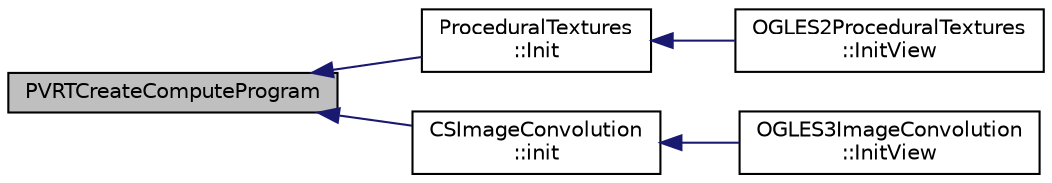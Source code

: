 digraph "PVRTCreateComputeProgram"
{
  edge [fontname="Helvetica",fontsize="10",labelfontname="Helvetica",labelfontsize="10"];
  node [fontname="Helvetica",fontsize="10",shape=record];
  rankdir="LR";
  Node1 [label="PVRTCreateComputeProgram",height=0.2,width=0.4,color="black", fillcolor="grey75", style="filled", fontcolor="black"];
  Node1 -> Node2 [dir="back",color="midnightblue",fontsize="10",style="solid",fontname="Helvetica"];
  Node2 [label="ProceduralTextures\l::Init",height=0.2,width=0.4,color="black", fillcolor="white", style="filled",URL="$class_procedural_textures.html#a354741cb335a1e067094479665c09422"];
  Node2 -> Node3 [dir="back",color="midnightblue",fontsize="10",style="solid",fontname="Helvetica"];
  Node3 [label="OGLES2ProceduralTextures\l::InitView",height=0.2,width=0.4,color="black", fillcolor="white", style="filled",URL="$class_o_g_l_e_s2_procedural_textures.html#a7a1136bb8be29c555f7a7569ba9c76b6"];
  Node1 -> Node4 [dir="back",color="midnightblue",fontsize="10",style="solid",fontname="Helvetica"];
  Node4 [label="CSImageConvolution\l::init",height=0.2,width=0.4,color="black", fillcolor="white", style="filled",URL="$class_c_s_image_convolution.html#ade1af7c73b7f73759fb870f6c850228a"];
  Node4 -> Node5 [dir="back",color="midnightblue",fontsize="10",style="solid",fontname="Helvetica"];
  Node5 [label="OGLES3ImageConvolution\l::InitView",height=0.2,width=0.4,color="black", fillcolor="white", style="filled",URL="$class_o_g_l_e_s3_image_convolution.html#afe6795320d4afc3f6ee900541a98be13"];
}
